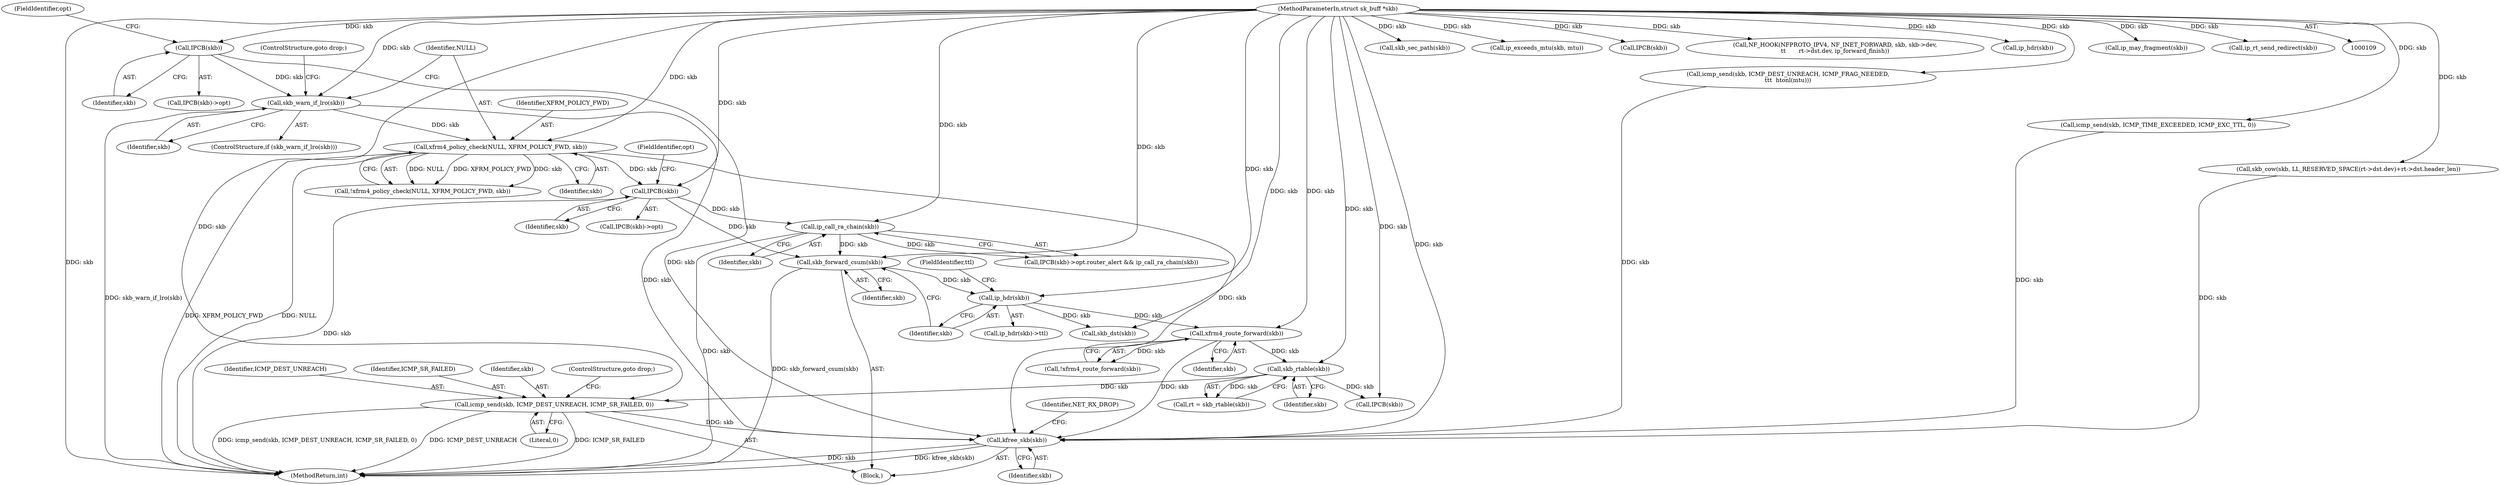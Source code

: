 digraph "0_linux_df4d92549f23e1c037e83323aff58a21b3de7fe0@API" {
"1000282" [label="(Call,icmp_send(skb, ICMP_DEST_UNREACH, ICMP_SR_FAILED, 0))"];
"1000170" [label="(Call,skb_rtable(skb))"];
"1000165" [label="(Call,xfrm4_route_forward(skb))"];
"1000158" [label="(Call,ip_hdr(skb))"];
"1000153" [label="(Call,skb_forward_csum(skb))"];
"1000149" [label="(Call,ip_call_ra_chain(skb))"];
"1000145" [label="(Call,IPCB(skb))"];
"1000136" [label="(Call,xfrm4_policy_check(NULL, XFRM_POLICY_FWD, skb))"];
"1000131" [label="(Call,skb_warn_if_lro(skb))"];
"1000120" [label="(Call,IPCB(skb))"];
"1000110" [label="(MethodParameterIn,struct sk_buff *skb)"];
"1000302" [label="(Call,kfree_skb(skb))"];
"1000306" [label="(MethodReturn,int)"];
"1000142" [label="(Call,IPCB(skb)->opt.router_alert && ip_call_ra_chain(skb))"];
"1000255" [label="(Call,skb_sec_path(skb))"];
"1000183" [label="(Call,IPCB(skb))"];
"1000170" [label="(Call,skb_rtable(skb))"];
"1000149" [label="(Call,ip_call_ra_chain(skb))"];
"1000139" [label="(Identifier,skb)"];
"1000111" [label="(Block,)"];
"1000158" [label="(Call,ip_hdr(skb))"];
"1000130" [label="(ControlStructure,if (skb_warn_if_lro(skb)))"];
"1000119" [label="(Call,IPCB(skb)->opt)"];
"1000200" [label="(Call,ip_exceeds_mtu(skb, mtu))"];
"1000165" [label="(Call,xfrm4_route_forward(skb))"];
"1000282" [label="(Call,icmp_send(skb, ICMP_DEST_UNREACH, ICMP_SR_FAILED, 0))"];
"1000245" [label="(Call,IPCB(skb))"];
"1000286" [label="(Literal,0)"];
"1000160" [label="(FieldIdentifier,ttl)"];
"1000268" [label="(Call,NF_HOOK(NFPROTO_IPV4, NF_INET_FORWARD, skb, skb->dev,\n\t\t       rt->dst.dev, ip_forward_finish))"];
"1000212" [label="(Call,icmp_send(skb, ICMP_DEST_UNREACH, ICMP_FRAG_NEEDED,\n\t\t\t  htonl(mtu)))"];
"1000159" [label="(Identifier,skb)"];
"1000132" [label="(Identifier,skb)"];
"1000120" [label="(Call,IPCB(skb))"];
"1000283" [label="(Identifier,skb)"];
"1000157" [label="(Call,ip_hdr(skb)->ttl)"];
"1000171" [label="(Identifier,skb)"];
"1000122" [label="(FieldIdentifier,opt)"];
"1000296" [label="(Call,icmp_send(skb, ICMP_TIME_EXCEEDED, ICMP_EXC_TTL, 0))"];
"1000144" [label="(Call,IPCB(skb)->opt)"];
"1000303" [label="(Identifier,skb)"];
"1000237" [label="(Call,ip_hdr(skb))"];
"1000220" [label="(Call,skb_cow(skb, LL_RESERVED_SPACE(rt->dst.dev)+rt->dst.header_len))"];
"1000292" [label="(Call,skb_dst(skb))"];
"1000147" [label="(FieldIdentifier,opt)"];
"1000110" [label="(MethodParameterIn,struct sk_buff *skb)"];
"1000150" [label="(Identifier,skb)"];
"1000287" [label="(ControlStructure,goto drop;)"];
"1000168" [label="(Call,rt = skb_rtable(skb))"];
"1000302" [label="(Call,kfree_skb(skb))"];
"1000284" [label="(Identifier,ICMP_DEST_UNREACH)"];
"1000166" [label="(Identifier,skb)"];
"1000136" [label="(Call,xfrm4_policy_check(NULL, XFRM_POLICY_FWD, skb))"];
"1000135" [label="(Call,!xfrm4_policy_check(NULL, XFRM_POLICY_FWD, skb))"];
"1000198" [label="(Call,ip_may_fragment(skb))"];
"1000133" [label="(ControlStructure,goto drop;)"];
"1000138" [label="(Identifier,XFRM_POLICY_FWD)"];
"1000285" [label="(Identifier,ICMP_SR_FAILED)"];
"1000164" [label="(Call,!xfrm4_route_forward(skb))"];
"1000154" [label="(Identifier,skb)"];
"1000257" [label="(Call,ip_rt_send_redirect(skb))"];
"1000131" [label="(Call,skb_warn_if_lro(skb))"];
"1000121" [label="(Identifier,skb)"];
"1000137" [label="(Identifier,NULL)"];
"1000146" [label="(Identifier,skb)"];
"1000153" [label="(Call,skb_forward_csum(skb))"];
"1000305" [label="(Identifier,NET_RX_DROP)"];
"1000145" [label="(Call,IPCB(skb))"];
"1000282" -> "1000111"  [label="AST: "];
"1000282" -> "1000286"  [label="CFG: "];
"1000283" -> "1000282"  [label="AST: "];
"1000284" -> "1000282"  [label="AST: "];
"1000285" -> "1000282"  [label="AST: "];
"1000286" -> "1000282"  [label="AST: "];
"1000287" -> "1000282"  [label="CFG: "];
"1000282" -> "1000306"  [label="DDG: ICMP_SR_FAILED"];
"1000282" -> "1000306"  [label="DDG: icmp_send(skb, ICMP_DEST_UNREACH, ICMP_SR_FAILED, 0)"];
"1000282" -> "1000306"  [label="DDG: ICMP_DEST_UNREACH"];
"1000170" -> "1000282"  [label="DDG: skb"];
"1000110" -> "1000282"  [label="DDG: skb"];
"1000282" -> "1000302"  [label="DDG: skb"];
"1000170" -> "1000168"  [label="AST: "];
"1000170" -> "1000171"  [label="CFG: "];
"1000171" -> "1000170"  [label="AST: "];
"1000168" -> "1000170"  [label="CFG: "];
"1000170" -> "1000168"  [label="DDG: skb"];
"1000165" -> "1000170"  [label="DDG: skb"];
"1000110" -> "1000170"  [label="DDG: skb"];
"1000170" -> "1000183"  [label="DDG: skb"];
"1000165" -> "1000164"  [label="AST: "];
"1000165" -> "1000166"  [label="CFG: "];
"1000166" -> "1000165"  [label="AST: "];
"1000164" -> "1000165"  [label="CFG: "];
"1000165" -> "1000164"  [label="DDG: skb"];
"1000158" -> "1000165"  [label="DDG: skb"];
"1000110" -> "1000165"  [label="DDG: skb"];
"1000165" -> "1000302"  [label="DDG: skb"];
"1000158" -> "1000157"  [label="AST: "];
"1000158" -> "1000159"  [label="CFG: "];
"1000159" -> "1000158"  [label="AST: "];
"1000160" -> "1000158"  [label="CFG: "];
"1000153" -> "1000158"  [label="DDG: skb"];
"1000110" -> "1000158"  [label="DDG: skb"];
"1000158" -> "1000292"  [label="DDG: skb"];
"1000153" -> "1000111"  [label="AST: "];
"1000153" -> "1000154"  [label="CFG: "];
"1000154" -> "1000153"  [label="AST: "];
"1000159" -> "1000153"  [label="CFG: "];
"1000153" -> "1000306"  [label="DDG: skb_forward_csum(skb)"];
"1000149" -> "1000153"  [label="DDG: skb"];
"1000145" -> "1000153"  [label="DDG: skb"];
"1000110" -> "1000153"  [label="DDG: skb"];
"1000149" -> "1000142"  [label="AST: "];
"1000149" -> "1000150"  [label="CFG: "];
"1000150" -> "1000149"  [label="AST: "];
"1000142" -> "1000149"  [label="CFG: "];
"1000149" -> "1000306"  [label="DDG: skb"];
"1000149" -> "1000142"  [label="DDG: skb"];
"1000145" -> "1000149"  [label="DDG: skb"];
"1000110" -> "1000149"  [label="DDG: skb"];
"1000145" -> "1000144"  [label="AST: "];
"1000145" -> "1000146"  [label="CFG: "];
"1000146" -> "1000145"  [label="AST: "];
"1000147" -> "1000145"  [label="CFG: "];
"1000145" -> "1000306"  [label="DDG: skb"];
"1000136" -> "1000145"  [label="DDG: skb"];
"1000110" -> "1000145"  [label="DDG: skb"];
"1000136" -> "1000135"  [label="AST: "];
"1000136" -> "1000139"  [label="CFG: "];
"1000137" -> "1000136"  [label="AST: "];
"1000138" -> "1000136"  [label="AST: "];
"1000139" -> "1000136"  [label="AST: "];
"1000135" -> "1000136"  [label="CFG: "];
"1000136" -> "1000306"  [label="DDG: XFRM_POLICY_FWD"];
"1000136" -> "1000306"  [label="DDG: NULL"];
"1000136" -> "1000135"  [label="DDG: NULL"];
"1000136" -> "1000135"  [label="DDG: XFRM_POLICY_FWD"];
"1000136" -> "1000135"  [label="DDG: skb"];
"1000131" -> "1000136"  [label="DDG: skb"];
"1000110" -> "1000136"  [label="DDG: skb"];
"1000136" -> "1000302"  [label="DDG: skb"];
"1000131" -> "1000130"  [label="AST: "];
"1000131" -> "1000132"  [label="CFG: "];
"1000132" -> "1000131"  [label="AST: "];
"1000133" -> "1000131"  [label="CFG: "];
"1000137" -> "1000131"  [label="CFG: "];
"1000131" -> "1000306"  [label="DDG: skb_warn_if_lro(skb)"];
"1000120" -> "1000131"  [label="DDG: skb"];
"1000110" -> "1000131"  [label="DDG: skb"];
"1000131" -> "1000302"  [label="DDG: skb"];
"1000120" -> "1000119"  [label="AST: "];
"1000120" -> "1000121"  [label="CFG: "];
"1000121" -> "1000120"  [label="AST: "];
"1000122" -> "1000120"  [label="CFG: "];
"1000110" -> "1000120"  [label="DDG: skb"];
"1000120" -> "1000302"  [label="DDG: skb"];
"1000110" -> "1000109"  [label="AST: "];
"1000110" -> "1000306"  [label="DDG: skb"];
"1000110" -> "1000183"  [label="DDG: skb"];
"1000110" -> "1000198"  [label="DDG: skb"];
"1000110" -> "1000200"  [label="DDG: skb"];
"1000110" -> "1000212"  [label="DDG: skb"];
"1000110" -> "1000220"  [label="DDG: skb"];
"1000110" -> "1000237"  [label="DDG: skb"];
"1000110" -> "1000245"  [label="DDG: skb"];
"1000110" -> "1000255"  [label="DDG: skb"];
"1000110" -> "1000257"  [label="DDG: skb"];
"1000110" -> "1000268"  [label="DDG: skb"];
"1000110" -> "1000292"  [label="DDG: skb"];
"1000110" -> "1000296"  [label="DDG: skb"];
"1000110" -> "1000302"  [label="DDG: skb"];
"1000302" -> "1000111"  [label="AST: "];
"1000302" -> "1000303"  [label="CFG: "];
"1000303" -> "1000302"  [label="AST: "];
"1000305" -> "1000302"  [label="CFG: "];
"1000302" -> "1000306"  [label="DDG: skb"];
"1000302" -> "1000306"  [label="DDG: kfree_skb(skb)"];
"1000220" -> "1000302"  [label="DDG: skb"];
"1000296" -> "1000302"  [label="DDG: skb"];
"1000212" -> "1000302"  [label="DDG: skb"];
}
